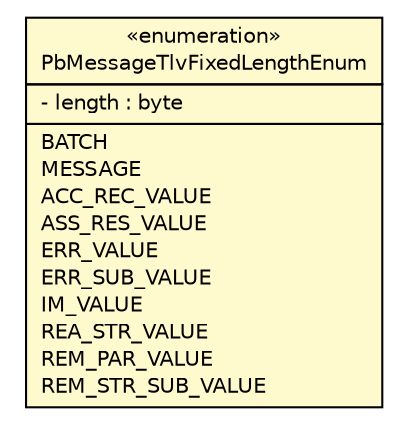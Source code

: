 #!/usr/local/bin/dot
#
# Class diagram 
# Generated by UMLGraph version R5_6 (http://www.umlgraph.org/)
#

digraph G {
	edge [fontname="Helvetica",fontsize=10,labelfontname="Helvetica",labelfontsize=10];
	node [fontname="Helvetica",fontsize=10,shape=plaintext];
	nodesep=0.25;
	ranksep=0.5;
	// org.ietf.nea.pb.message.enums.PbMessageTlvFixedLengthEnum
	c113848 [label=<<table title="org.ietf.nea.pb.message.enums.PbMessageTlvFixedLengthEnum" border="0" cellborder="1" cellspacing="0" cellpadding="2" port="p" bgcolor="lemonChiffon" href="./PbMessageTlvFixedLengthEnum.html">
		<tr><td><table border="0" cellspacing="0" cellpadding="1">
<tr><td align="center" balign="center"> &#171;enumeration&#187; </td></tr>
<tr><td align="center" balign="center"> PbMessageTlvFixedLengthEnum </td></tr>
		</table></td></tr>
		<tr><td><table border="0" cellspacing="0" cellpadding="1">
<tr><td align="left" balign="left"> - length : byte </td></tr>
		</table></td></tr>
		<tr><td><table border="0" cellspacing="0" cellpadding="1">
<tr><td align="left" balign="left"> BATCH </td></tr>
<tr><td align="left" balign="left"> MESSAGE </td></tr>
<tr><td align="left" balign="left"> ACC_REC_VALUE </td></tr>
<tr><td align="left" balign="left"> ASS_RES_VALUE </td></tr>
<tr><td align="left" balign="left"> ERR_VALUE </td></tr>
<tr><td align="left" balign="left"> ERR_SUB_VALUE </td></tr>
<tr><td align="left" balign="left"> IM_VALUE </td></tr>
<tr><td align="left" balign="left"> REA_STR_VALUE </td></tr>
<tr><td align="left" balign="left"> REM_PAR_VALUE </td></tr>
<tr><td align="left" balign="left"> REM_STR_SUB_VALUE </td></tr>
		</table></td></tr>
		</table>>, URL="./PbMessageTlvFixedLengthEnum.html", fontname="Helvetica", fontcolor="black", fontsize=10.0];
}

